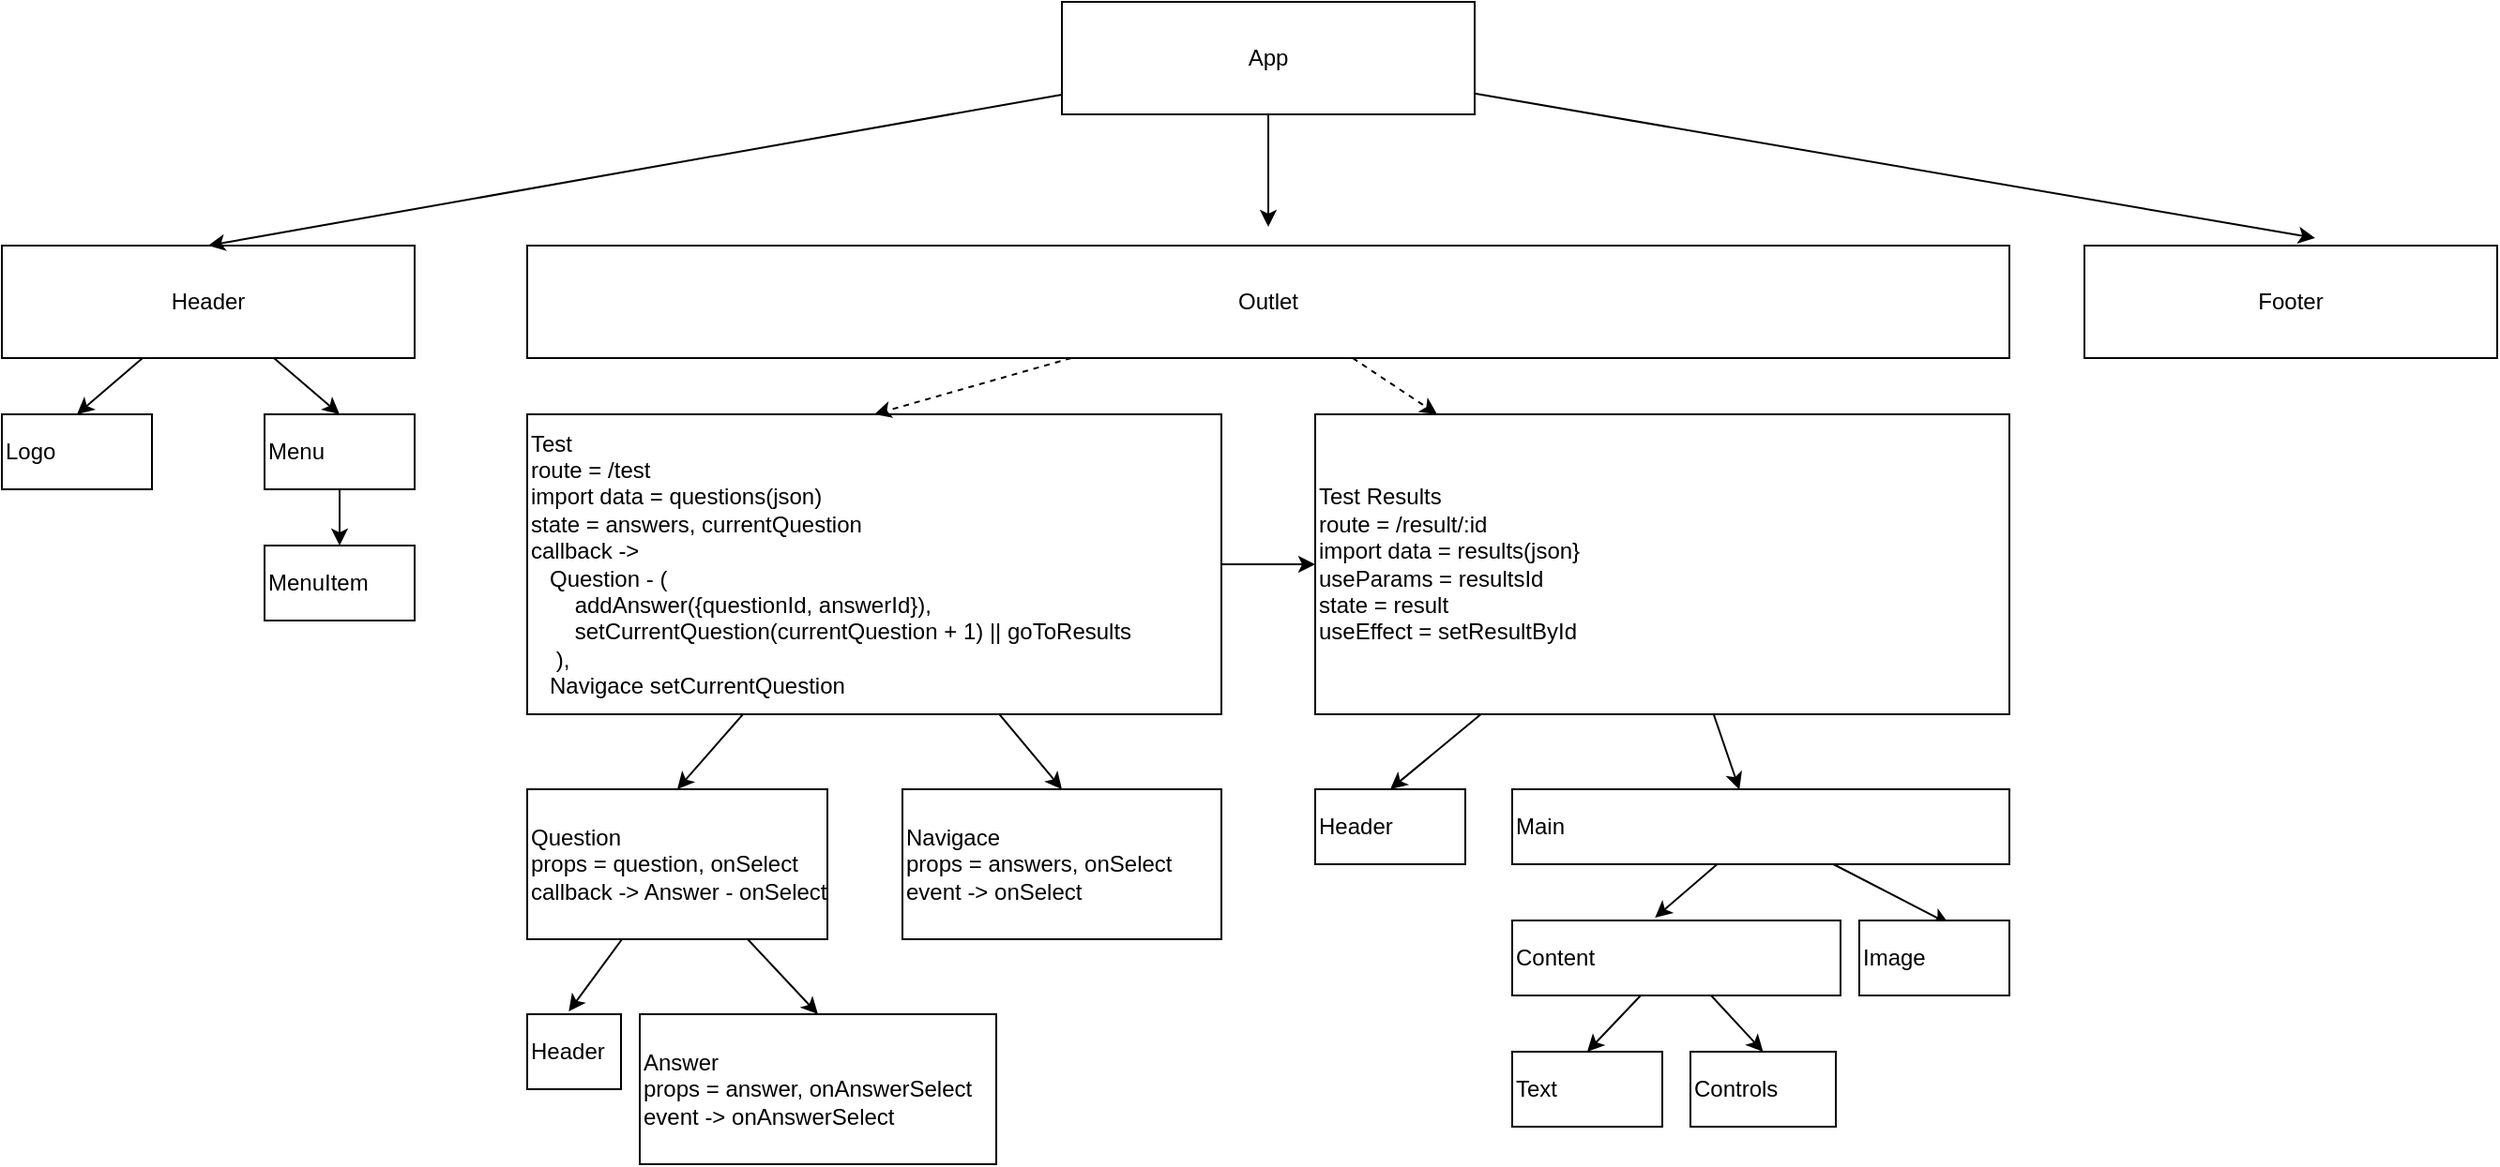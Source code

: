 <mxfile>
    <diagram id="qgXfYqhk9XuT84XjH-Wl" name="Page-1">
        <mxGraphModel dx="1900" dy="1730" grid="1" gridSize="10" guides="1" tooltips="1" connect="1" arrows="1" fold="1" page="1" pageScale="1" pageWidth="850" pageHeight="1100" math="0" shadow="0">
            <root>
                <mxCell id="0"/>
                <mxCell id="1" parent="0"/>
                <mxCell id="22" style="edgeStyle=none;html=1;entryX=0.5;entryY=0;entryDx=0;entryDy=0;" parent="1" source="2" target="7" edge="1">
                    <mxGeometry relative="1" as="geometry"/>
                </mxCell>
                <mxCell id="25" style="edgeStyle=none;html=1;entryX=0.457;entryY=0.004;entryDx=0;entryDy=0;entryPerimeter=0;" parent="1" source="2" target="23" edge="1">
                    <mxGeometry relative="1" as="geometry"/>
                </mxCell>
                <mxCell id="2" value="Test Results&lt;br&gt;route = /result/:id&lt;br&gt;import data = results(json}&lt;br&gt;useParams = resultsId&lt;br&gt;state = result&lt;br&gt;useEffect = setResultById" style="rounded=0;whiteSpace=wrap;html=1;align=left;" parent="1" vertex="1">
                    <mxGeometry x="320" y="-40" width="370" height="160" as="geometry"/>
                </mxCell>
                <mxCell id="7" value="Header" style="rounded=0;whiteSpace=wrap;html=1;align=left;" parent="1" vertex="1">
                    <mxGeometry x="320" y="160" width="80" height="40" as="geometry"/>
                </mxCell>
                <mxCell id="12" style="edgeStyle=none;html=1;entryX=0.5;entryY=0;entryDx=0;entryDy=0;" parent="1" source="14" target="17" edge="1">
                    <mxGeometry relative="1" as="geometry"/>
                </mxCell>
                <mxCell id="13" style="edgeStyle=none;html=1;entryX=0.5;entryY=0;entryDx=0;entryDy=0;" parent="1" source="14" target="18" edge="1">
                    <mxGeometry relative="1" as="geometry"/>
                </mxCell>
                <mxCell id="21" style="edgeStyle=none;html=1;entryX=0;entryY=0.5;entryDx=0;entryDy=0;" parent="1" source="14" target="2" edge="1">
                    <mxGeometry relative="1" as="geometry"/>
                </mxCell>
                <mxCell id="14" value="Test&lt;br&gt;route = /test&lt;br&gt;import data = questions(json)&lt;br&gt;state = answers, currentQuestion&lt;br&gt;callback -&amp;gt; &lt;br&gt;&amp;nbsp; &amp;nbsp;Question -&amp;nbsp;(&lt;br&gt;&amp;nbsp; &amp;nbsp; &amp;nbsp; &amp;nbsp;addAnswer({questionId, answerId}), &lt;br&gt;&amp;nbsp; &amp;nbsp; &amp;nbsp; &amp;nbsp;setCurrentQuestion(currentQuestion + 1) || goToResults&lt;br&gt;&amp;nbsp; &amp;nbsp; ),&lt;br&gt;&amp;nbsp; &amp;nbsp;Navigace setCurrentQuestion" style="rounded=0;whiteSpace=wrap;html=1;align=left;" parent="1" vertex="1">
                    <mxGeometry x="-100" y="-40" width="370" height="160" as="geometry"/>
                </mxCell>
                <mxCell id="15" style="edgeStyle=none;html=1;entryX=0.443;entryY=-0.037;entryDx=0;entryDy=0;entryPerimeter=0;" parent="1" source="17" target="19" edge="1">
                    <mxGeometry relative="1" as="geometry"/>
                </mxCell>
                <mxCell id="16" style="edgeStyle=none;html=1;entryX=0.5;entryY=0;entryDx=0;entryDy=0;" parent="1" source="17" target="20" edge="1">
                    <mxGeometry relative="1" as="geometry"/>
                </mxCell>
                <mxCell id="17" value="Question&lt;br&gt;props = question, onSelect&lt;br&gt;callback -&amp;gt; Answer - onSelect" style="rounded=0;whiteSpace=wrap;html=1;align=left;" parent="1" vertex="1">
                    <mxGeometry x="-100" y="160" width="160" height="80" as="geometry"/>
                </mxCell>
                <mxCell id="18" value="Navigace&lt;br&gt;props = answers, onSelect&lt;br&gt;event -&amp;gt; onSelect" style="rounded=0;whiteSpace=wrap;html=1;align=left;" parent="1" vertex="1">
                    <mxGeometry x="100" y="160" width="170" height="80" as="geometry"/>
                </mxCell>
                <mxCell id="19" value="Header" style="rounded=0;whiteSpace=wrap;html=1;align=left;" parent="1" vertex="1">
                    <mxGeometry x="-100" y="280" width="50" height="40" as="geometry"/>
                </mxCell>
                <mxCell id="20" value="Answer&lt;br&gt;props = answer, onAnswerSelect&lt;br&gt;event -&amp;gt; onAnswerSelect" style="rounded=0;whiteSpace=wrap;html=1;align=left;" parent="1" vertex="1">
                    <mxGeometry x="-40" y="280" width="190" height="80" as="geometry"/>
                </mxCell>
                <mxCell id="33" style="edgeStyle=none;html=1;entryX=0.435;entryY=-0.037;entryDx=0;entryDy=0;entryPerimeter=0;" parent="1" source="23" target="24" edge="1">
                    <mxGeometry relative="1" as="geometry"/>
                </mxCell>
                <mxCell id="34" style="edgeStyle=none;html=1;entryX=0.598;entryY=0.046;entryDx=0;entryDy=0;entryPerimeter=0;" parent="1" source="23" target="26" edge="1">
                    <mxGeometry relative="1" as="geometry"/>
                </mxCell>
                <mxCell id="23" value="Main" style="rounded=0;whiteSpace=wrap;html=1;align=left;" parent="1" vertex="1">
                    <mxGeometry x="425" y="160" width="265" height="40" as="geometry"/>
                </mxCell>
                <mxCell id="30" style="edgeStyle=none;html=1;entryX=0.5;entryY=0;entryDx=0;entryDy=0;" parent="1" source="24" target="27" edge="1">
                    <mxGeometry relative="1" as="geometry"/>
                </mxCell>
                <mxCell id="31" style="edgeStyle=none;html=1;entryX=0.5;entryY=0;entryDx=0;entryDy=0;" parent="1" source="24" target="29" edge="1">
                    <mxGeometry relative="1" as="geometry"/>
                </mxCell>
                <mxCell id="24" value="Content" style="rounded=0;whiteSpace=wrap;html=1;align=left;" parent="1" vertex="1">
                    <mxGeometry x="425" y="230" width="175" height="40" as="geometry"/>
                </mxCell>
                <mxCell id="26" value="Image" style="rounded=0;whiteSpace=wrap;html=1;align=left;" parent="1" vertex="1">
                    <mxGeometry x="610" y="230" width="80" height="40" as="geometry"/>
                </mxCell>
                <mxCell id="27" value="Text" style="rounded=0;whiteSpace=wrap;html=1;align=left;" parent="1" vertex="1">
                    <mxGeometry x="425" y="300" width="80" height="40" as="geometry"/>
                </mxCell>
                <mxCell id="29" value="Controls" style="rounded=0;whiteSpace=wrap;html=1;align=left;" parent="1" vertex="1">
                    <mxGeometry x="520" y="300" width="77.5" height="40" as="geometry"/>
                </mxCell>
                <mxCell id="36" style="edgeStyle=none;html=1;entryX=0.5;entryY=0;entryDx=0;entryDy=0;dashed=1;" parent="1" source="35" target="14" edge="1">
                    <mxGeometry relative="1" as="geometry"/>
                </mxCell>
                <mxCell id="37" style="edgeStyle=none;html=1;dashed=1;" parent="1" source="35" target="2" edge="1">
                    <mxGeometry relative="1" as="geometry"/>
                </mxCell>
                <mxCell id="35" value="Outlet" style="rounded=0;whiteSpace=wrap;html=1;align=center;" parent="1" vertex="1">
                    <mxGeometry x="-100" y="-130" width="790" height="60" as="geometry"/>
                </mxCell>
                <mxCell id="38" value="Footer" style="rounded=0;whiteSpace=wrap;html=1;align=center;" parent="1" vertex="1">
                    <mxGeometry x="730" y="-130" width="220" height="60" as="geometry"/>
                </mxCell>
                <mxCell id="42" style="edgeStyle=none;html=1;entryX=0.5;entryY=0;entryDx=0;entryDy=0;" parent="1" source="39" target="40" edge="1">
                    <mxGeometry relative="1" as="geometry"/>
                </mxCell>
                <mxCell id="43" style="edgeStyle=none;html=1;entryX=0.5;entryY=0;entryDx=0;entryDy=0;" parent="1" source="39" target="41" edge="1">
                    <mxGeometry relative="1" as="geometry"/>
                </mxCell>
                <mxCell id="39" value="Header" style="rounded=0;whiteSpace=wrap;html=1;align=center;" parent="1" vertex="1">
                    <mxGeometry x="-380" y="-130" width="220" height="60" as="geometry"/>
                </mxCell>
                <mxCell id="40" value="Logo" style="rounded=0;whiteSpace=wrap;html=1;align=left;" parent="1" vertex="1">
                    <mxGeometry x="-380" y="-40" width="80" height="40" as="geometry"/>
                </mxCell>
                <mxCell id="45" style="edgeStyle=none;html=1;entryX=0.5;entryY=0;entryDx=0;entryDy=0;" parent="1" source="41" target="44" edge="1">
                    <mxGeometry relative="1" as="geometry"/>
                </mxCell>
                <mxCell id="41" value="Menu" style="rounded=0;whiteSpace=wrap;html=1;align=left;" parent="1" vertex="1">
                    <mxGeometry x="-240" y="-40" width="80" height="40" as="geometry"/>
                </mxCell>
                <mxCell id="44" value="MenuItem" style="rounded=0;whiteSpace=wrap;html=1;align=left;" parent="1" vertex="1">
                    <mxGeometry x="-240" y="30" width="80" height="40" as="geometry"/>
                </mxCell>
                <mxCell id="47" style="edgeStyle=none;html=1;entryX=0.5;entryY=0;entryDx=0;entryDy=0;" parent="1" source="46" target="39" edge="1">
                    <mxGeometry relative="1" as="geometry"/>
                </mxCell>
                <mxCell id="48" style="edgeStyle=none;html=1;" parent="1" source="46" edge="1">
                    <mxGeometry relative="1" as="geometry">
                        <mxPoint x="295" y="-140" as="targetPoint"/>
                    </mxGeometry>
                </mxCell>
                <mxCell id="49" style="edgeStyle=none;html=1;entryX=0.559;entryY=-0.067;entryDx=0;entryDy=0;entryPerimeter=0;" parent="1" source="46" target="38" edge="1">
                    <mxGeometry relative="1" as="geometry"/>
                </mxCell>
                <mxCell id="46" value="App" style="rounded=0;whiteSpace=wrap;html=1;align=center;" parent="1" vertex="1">
                    <mxGeometry x="185" y="-260" width="220" height="60" as="geometry"/>
                </mxCell>
            </root>
        </mxGraphModel>
    </diagram>
</mxfile>